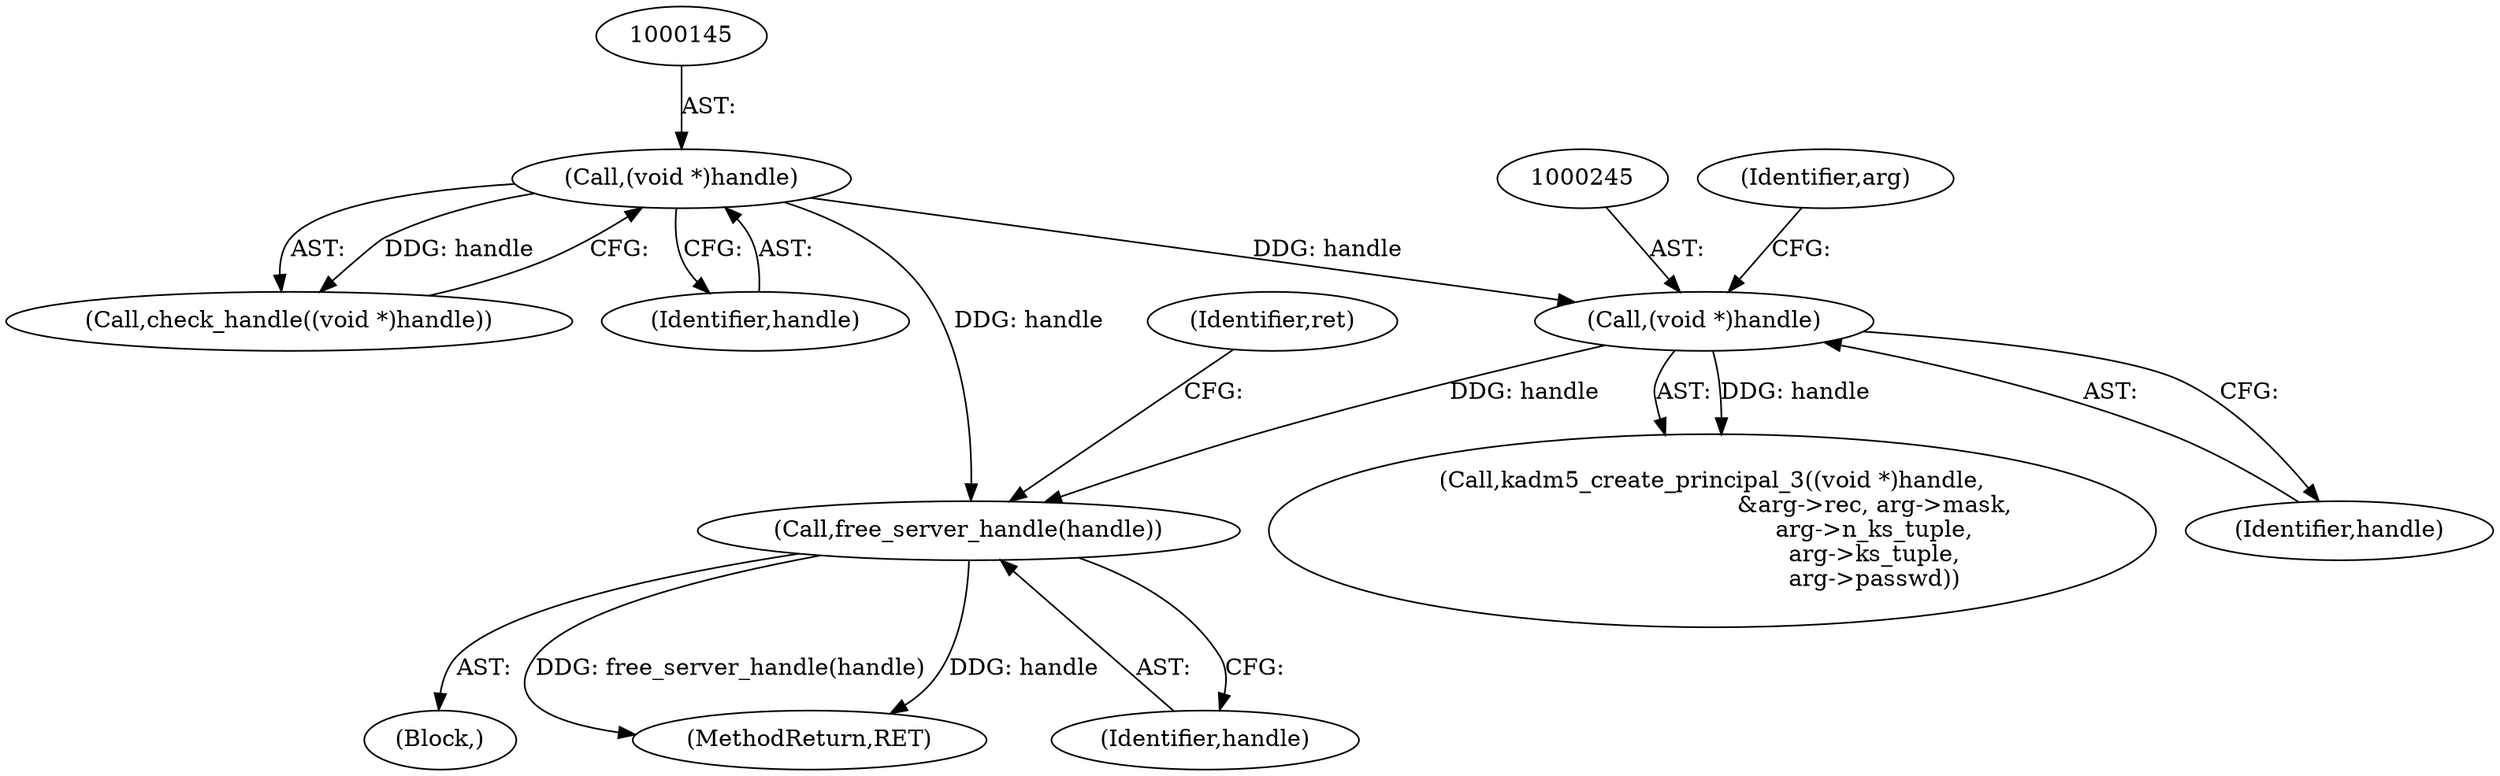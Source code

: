 digraph "0_krb5_83ed75feba32e46f736fcce0d96a0445f29b96c2_4@API" {
"1000309" [label="(Call,free_server_handle(handle))"];
"1000244" [label="(Call,(void *)handle)"];
"1000144" [label="(Call,(void *)handle)"];
"1000244" [label="(Call,(void *)handle)"];
"1000103" [label="(Block,)"];
"1000246" [label="(Identifier,handle)"];
"1000249" [label="(Identifier,arg)"];
"1000243" [label="(Call,kadm5_create_principal_3((void *)handle,\n                                            &arg->rec, arg->mask,\n                                            arg->n_ks_tuple,\n                                            arg->ks_tuple,\n                                            arg->passwd))"];
"1000146" [label="(Identifier,handle)"];
"1000309" [label="(Call,free_server_handle(handle))"];
"1000314" [label="(MethodReturn,RET)"];
"1000310" [label="(Identifier,handle)"];
"1000144" [label="(Call,(void *)handle)"];
"1000143" [label="(Call,check_handle((void *)handle))"];
"1000313" [label="(Identifier,ret)"];
"1000309" -> "1000103"  [label="AST: "];
"1000309" -> "1000310"  [label="CFG: "];
"1000310" -> "1000309"  [label="AST: "];
"1000313" -> "1000309"  [label="CFG: "];
"1000309" -> "1000314"  [label="DDG: handle"];
"1000309" -> "1000314"  [label="DDG: free_server_handle(handle)"];
"1000244" -> "1000309"  [label="DDG: handle"];
"1000144" -> "1000309"  [label="DDG: handle"];
"1000244" -> "1000243"  [label="AST: "];
"1000244" -> "1000246"  [label="CFG: "];
"1000245" -> "1000244"  [label="AST: "];
"1000246" -> "1000244"  [label="AST: "];
"1000249" -> "1000244"  [label="CFG: "];
"1000244" -> "1000243"  [label="DDG: handle"];
"1000144" -> "1000244"  [label="DDG: handle"];
"1000144" -> "1000143"  [label="AST: "];
"1000144" -> "1000146"  [label="CFG: "];
"1000145" -> "1000144"  [label="AST: "];
"1000146" -> "1000144"  [label="AST: "];
"1000143" -> "1000144"  [label="CFG: "];
"1000144" -> "1000143"  [label="DDG: handle"];
}
